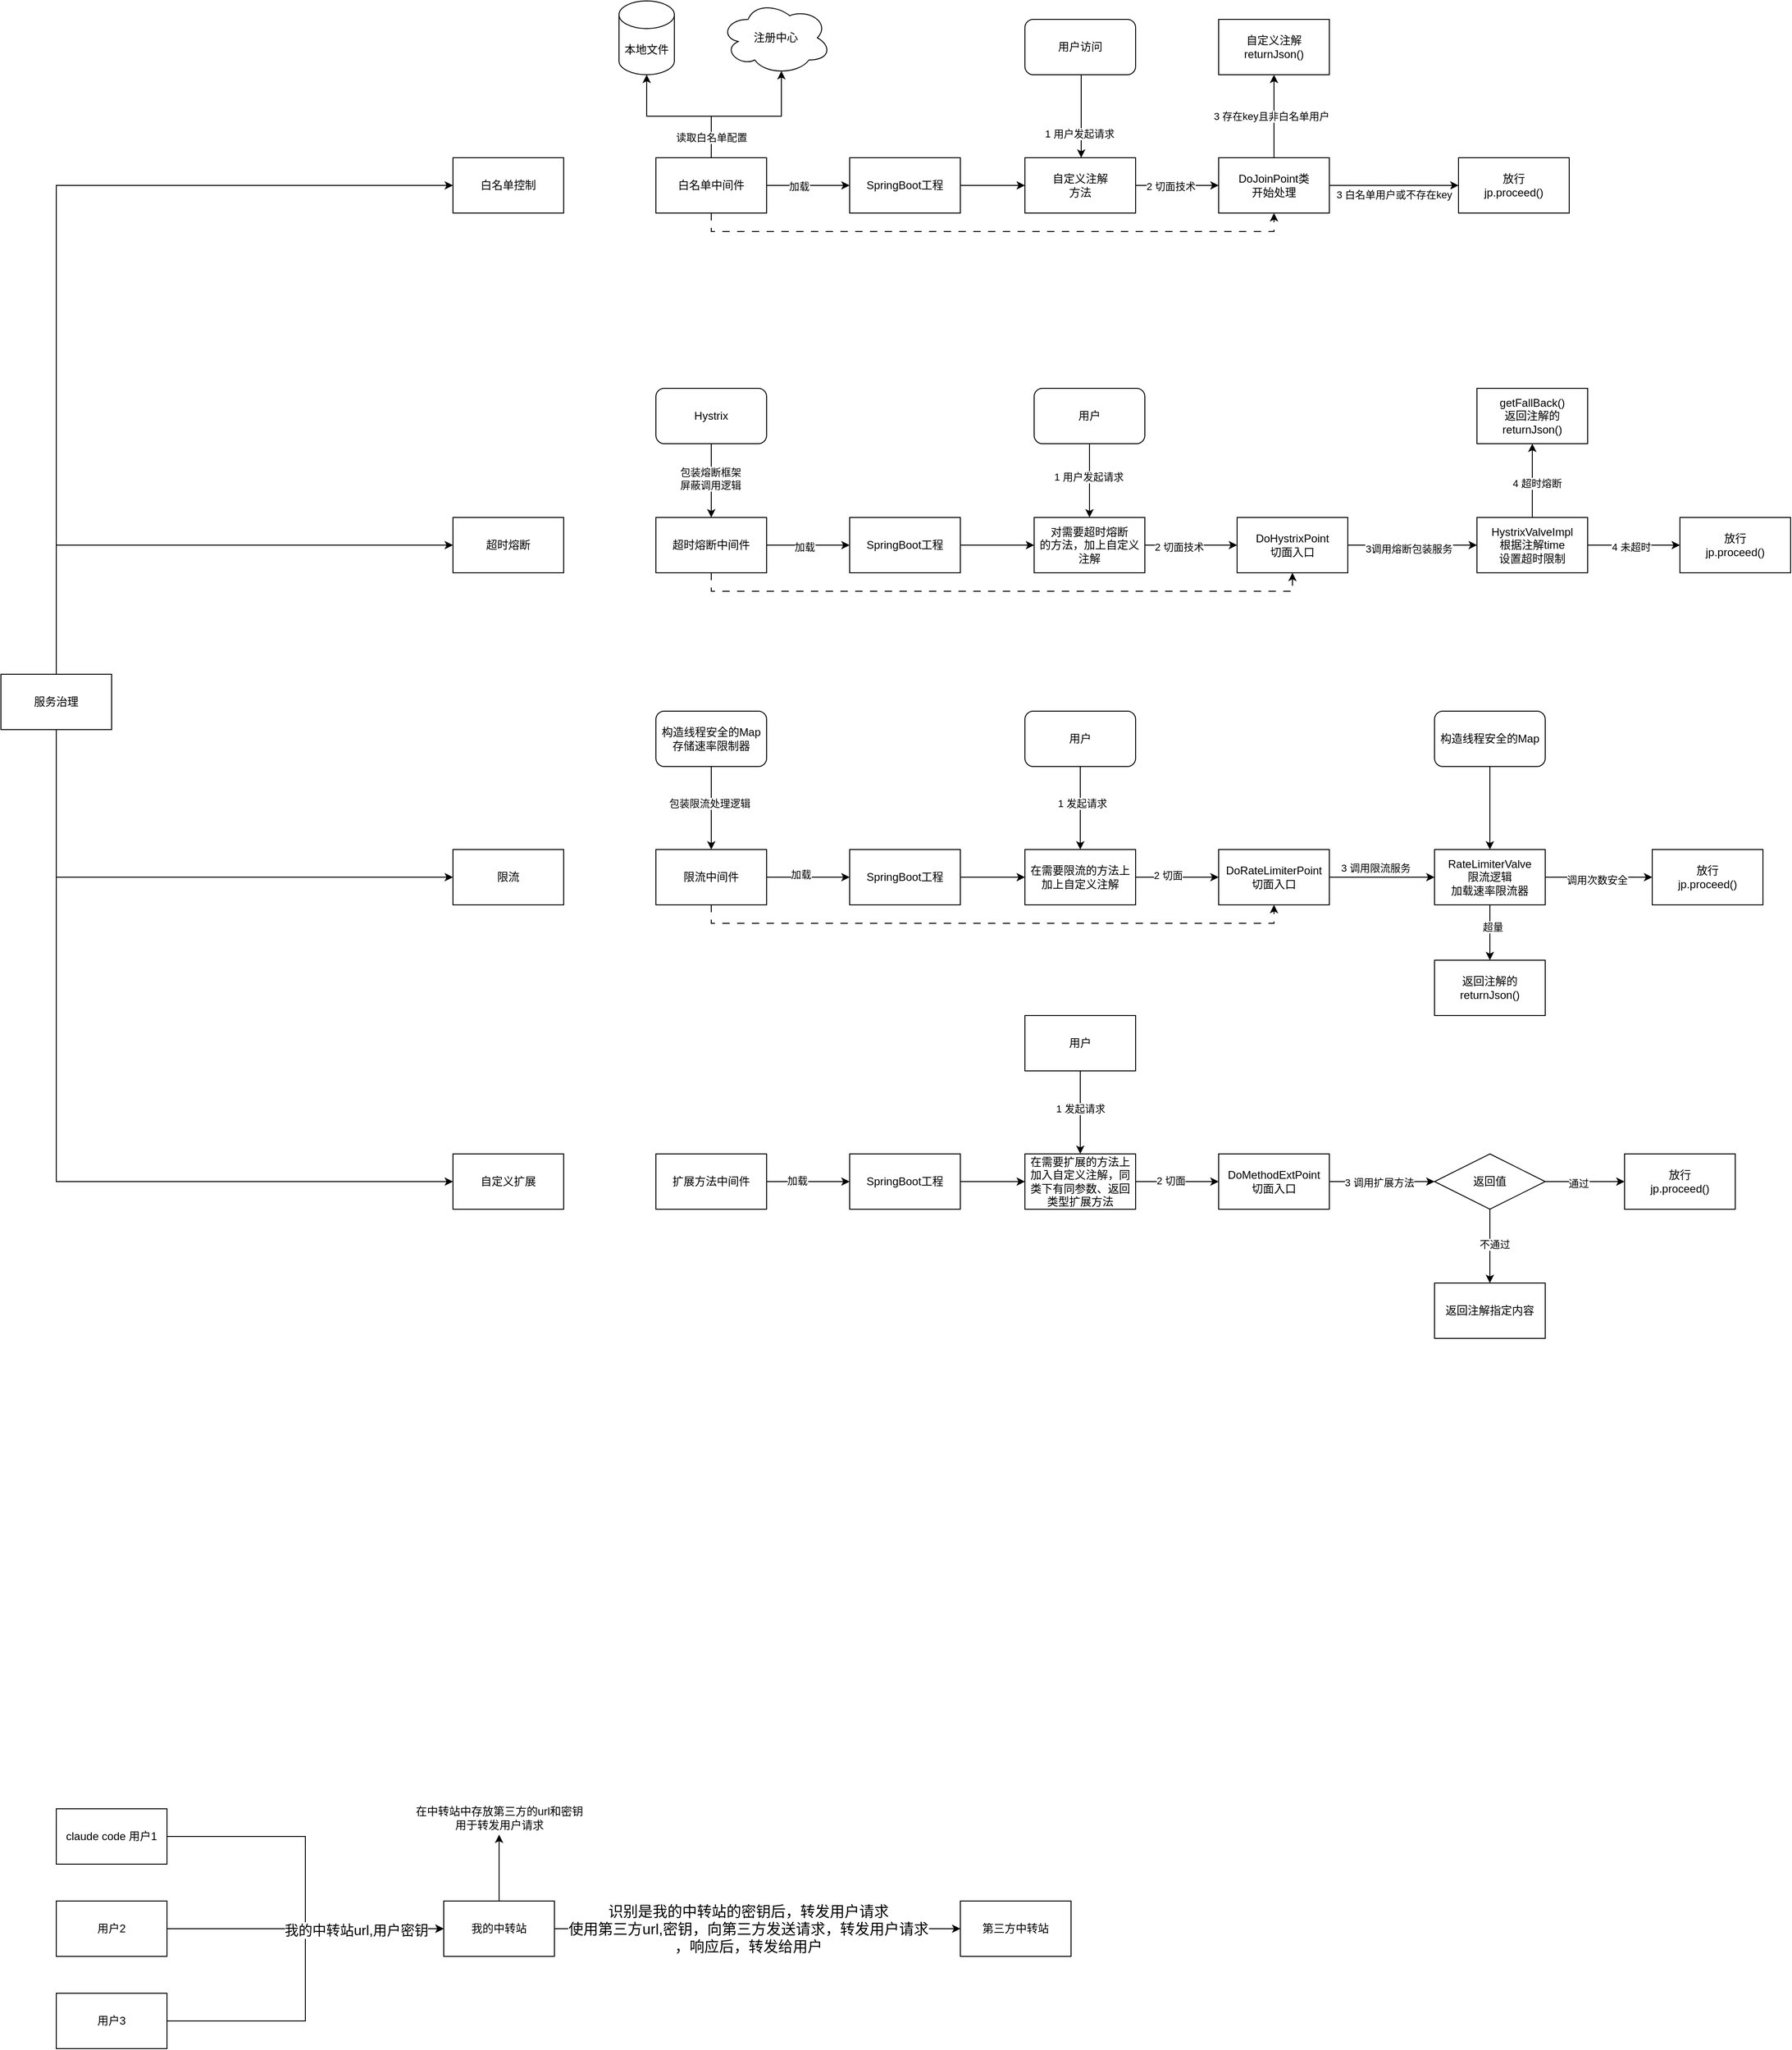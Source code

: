 <mxfile version="28.1.0">
  <diagram name="第 1 页" id="02C8yGtnjhO-gYUigmYs">
    <mxGraphModel dx="2058" dy="2281" grid="1" gridSize="10" guides="1" tooltips="1" connect="1" arrows="1" fold="1" page="1" pageScale="1" pageWidth="827" pageHeight="1169" math="0" shadow="0">
      <root>
        <mxCell id="0" />
        <mxCell id="1" parent="0" />
        <mxCell id="QpEjH5OwyhMS9RFJxDmp-2" style="edgeStyle=orthogonalEdgeStyle;rounded=0;orthogonalLoop=1;jettySize=auto;html=1;exitX=0.5;exitY=1;exitDx=0;exitDy=0;entryX=0;entryY=0.5;entryDx=0;entryDy=0;" parent="1" source="JrDR6b7AXKvNzVMpYLkq-1" target="QpEjH5OwyhMS9RFJxDmp-1" edge="1">
          <mxGeometry relative="1" as="geometry" />
        </mxCell>
        <mxCell id="l4u7dqUQHjei8MqsUrmP-2" style="edgeStyle=orthogonalEdgeStyle;rounded=0;orthogonalLoop=1;jettySize=auto;html=1;exitX=0.5;exitY=1;exitDx=0;exitDy=0;entryX=0;entryY=0.5;entryDx=0;entryDy=0;" parent="1" source="JrDR6b7AXKvNzVMpYLkq-1" target="l4u7dqUQHjei8MqsUrmP-1" edge="1">
          <mxGeometry relative="1" as="geometry" />
        </mxCell>
        <mxCell id="l4u7dqUQHjei8MqsUrmP-25" style="edgeStyle=orthogonalEdgeStyle;rounded=0;orthogonalLoop=1;jettySize=auto;html=1;exitX=0.5;exitY=0;exitDx=0;exitDy=0;entryX=0;entryY=0.5;entryDx=0;entryDy=0;" parent="1" source="JrDR6b7AXKvNzVMpYLkq-1" target="5JkC0H6b_TjoU29ZHpFD-1" edge="1">
          <mxGeometry relative="1" as="geometry" />
        </mxCell>
        <mxCell id="l4u7dqUQHjei8MqsUrmP-26" style="edgeStyle=orthogonalEdgeStyle;rounded=0;orthogonalLoop=1;jettySize=auto;html=1;exitX=0.5;exitY=0;exitDx=0;exitDy=0;entryX=0;entryY=0.5;entryDx=0;entryDy=0;" parent="1" source="JrDR6b7AXKvNzVMpYLkq-1" target="JrDR6b7AXKvNzVMpYLkq-2" edge="1">
          <mxGeometry relative="1" as="geometry" />
        </mxCell>
        <mxCell id="JrDR6b7AXKvNzVMpYLkq-1" value="服务治理" style="rounded=0;whiteSpace=wrap;html=1;" parent="1" vertex="1">
          <mxGeometry x="100" y="670" width="120" height="60" as="geometry" />
        </mxCell>
        <mxCell id="JrDR6b7AXKvNzVMpYLkq-2" value="白名单控制" style="rounded=0;whiteSpace=wrap;html=1;" parent="1" vertex="1">
          <mxGeometry x="590" y="110" width="120" height="60" as="geometry" />
        </mxCell>
        <mxCell id="JrDR6b7AXKvNzVMpYLkq-14" style="edgeStyle=orthogonalEdgeStyle;rounded=0;orthogonalLoop=1;jettySize=auto;html=1;exitX=1;exitY=0.5;exitDx=0;exitDy=0;" parent="1" source="JrDR6b7AXKvNzVMpYLkq-4" target="JrDR6b7AXKvNzVMpYLkq-13" edge="1">
          <mxGeometry relative="1" as="geometry" />
        </mxCell>
        <mxCell id="JrDR6b7AXKvNzVMpYLkq-15" value="加载" style="edgeLabel;html=1;align=center;verticalAlign=middle;resizable=0;points=[];" parent="JrDR6b7AXKvNzVMpYLkq-14" vertex="1" connectable="0">
          <mxGeometry x="-0.232" y="-1" relative="1" as="geometry">
            <mxPoint as="offset" />
          </mxGeometry>
        </mxCell>
        <mxCell id="JrDR6b7AXKvNzVMpYLkq-24" style="edgeStyle=orthogonalEdgeStyle;rounded=0;orthogonalLoop=1;jettySize=auto;html=1;exitX=0.5;exitY=1;exitDx=0;exitDy=0;entryX=0.5;entryY=1;entryDx=0;entryDy=0;dashed=1;dashPattern=8 8;" parent="1" source="JrDR6b7AXKvNzVMpYLkq-4" target="JrDR6b7AXKvNzVMpYLkq-21" edge="1">
          <mxGeometry relative="1" as="geometry" />
        </mxCell>
        <mxCell id="JrDR6b7AXKvNzVMpYLkq-4" value="白名单中间件" style="rounded=0;whiteSpace=wrap;html=1;" parent="1" vertex="1">
          <mxGeometry x="810" y="110" width="120" height="60" as="geometry" />
        </mxCell>
        <mxCell id="JrDR6b7AXKvNzVMpYLkq-7" value="本地文件" style="shape=cylinder3;whiteSpace=wrap;html=1;boundedLbl=1;backgroundOutline=1;size=15;" parent="1" vertex="1">
          <mxGeometry x="770" y="-60" width="60" height="80" as="geometry" />
        </mxCell>
        <mxCell id="JrDR6b7AXKvNzVMpYLkq-8" value="注册中心" style="ellipse;shape=cloud;whiteSpace=wrap;html=1;" parent="1" vertex="1">
          <mxGeometry x="880" y="-60" width="120" height="80" as="geometry" />
        </mxCell>
        <mxCell id="JrDR6b7AXKvNzVMpYLkq-10" style="edgeStyle=orthogonalEdgeStyle;rounded=0;orthogonalLoop=1;jettySize=auto;html=1;exitX=0.5;exitY=0;exitDx=0;exitDy=0;entryX=0.5;entryY=1;entryDx=0;entryDy=0;entryPerimeter=0;" parent="1" source="JrDR6b7AXKvNzVMpYLkq-4" target="JrDR6b7AXKvNzVMpYLkq-7" edge="1">
          <mxGeometry relative="1" as="geometry" />
        </mxCell>
        <mxCell id="JrDR6b7AXKvNzVMpYLkq-11" style="edgeStyle=orthogonalEdgeStyle;rounded=0;orthogonalLoop=1;jettySize=auto;html=1;exitX=0.5;exitY=0;exitDx=0;exitDy=0;entryX=0.55;entryY=0.95;entryDx=0;entryDy=0;entryPerimeter=0;" parent="1" source="JrDR6b7AXKvNzVMpYLkq-4" target="JrDR6b7AXKvNzVMpYLkq-8" edge="1">
          <mxGeometry relative="1" as="geometry" />
        </mxCell>
        <mxCell id="JrDR6b7AXKvNzVMpYLkq-12" value="读取白名单配置" style="edgeLabel;html=1;align=center;verticalAlign=middle;resizable=0;points=[];" parent="JrDR6b7AXKvNzVMpYLkq-11" vertex="1" connectable="0">
          <mxGeometry x="-0.735" relative="1" as="geometry">
            <mxPoint as="offset" />
          </mxGeometry>
        </mxCell>
        <mxCell id="JrDR6b7AXKvNzVMpYLkq-17" style="edgeStyle=orthogonalEdgeStyle;rounded=0;orthogonalLoop=1;jettySize=auto;html=1;exitX=1;exitY=0.5;exitDx=0;exitDy=0;entryX=0;entryY=0.5;entryDx=0;entryDy=0;" parent="1" source="JrDR6b7AXKvNzVMpYLkq-13" target="JrDR6b7AXKvNzVMpYLkq-16" edge="1">
          <mxGeometry relative="1" as="geometry" />
        </mxCell>
        <mxCell id="JrDR6b7AXKvNzVMpYLkq-13" value="SpringBoot工程" style="rounded=0;whiteSpace=wrap;html=1;" parent="1" vertex="1">
          <mxGeometry x="1020" y="110" width="120" height="60" as="geometry" />
        </mxCell>
        <mxCell id="JrDR6b7AXKvNzVMpYLkq-22" style="edgeStyle=orthogonalEdgeStyle;rounded=0;orthogonalLoop=1;jettySize=auto;html=1;exitX=1;exitY=0.5;exitDx=0;exitDy=0;" parent="1" source="JrDR6b7AXKvNzVMpYLkq-16" target="JrDR6b7AXKvNzVMpYLkq-21" edge="1">
          <mxGeometry relative="1" as="geometry" />
        </mxCell>
        <mxCell id="JrDR6b7AXKvNzVMpYLkq-23" value="2 切面技术" style="edgeLabel;html=1;align=center;verticalAlign=middle;resizable=0;points=[];" parent="JrDR6b7AXKvNzVMpYLkq-22" vertex="1" connectable="0">
          <mxGeometry x="-0.168" y="-1" relative="1" as="geometry">
            <mxPoint as="offset" />
          </mxGeometry>
        </mxCell>
        <mxCell id="JrDR6b7AXKvNzVMpYLkq-16" value="自定义注解&lt;div&gt;方法&lt;/div&gt;" style="rounded=0;whiteSpace=wrap;html=1;" parent="1" vertex="1">
          <mxGeometry x="1210" y="110" width="120" height="60" as="geometry" />
        </mxCell>
        <mxCell id="JrDR6b7AXKvNzVMpYLkq-19" style="edgeStyle=orthogonalEdgeStyle;rounded=0;orthogonalLoop=1;jettySize=auto;html=1;exitX=0.5;exitY=1;exitDx=0;exitDy=0;entryX=0.5;entryY=0;entryDx=0;entryDy=0;" parent="1" edge="1">
          <mxGeometry relative="1" as="geometry">
            <mxPoint x="1271" y="20" as="sourcePoint" />
            <mxPoint x="1271" y="110" as="targetPoint" />
          </mxGeometry>
        </mxCell>
        <mxCell id="JrDR6b7AXKvNzVMpYLkq-20" value="1 用户发起请求" style="edgeLabel;html=1;align=center;verticalAlign=middle;resizable=0;points=[];" parent="JrDR6b7AXKvNzVMpYLkq-19" vertex="1" connectable="0">
          <mxGeometry x="0.422" y="-2" relative="1" as="geometry">
            <mxPoint as="offset" />
          </mxGeometry>
        </mxCell>
        <mxCell id="JrDR6b7AXKvNzVMpYLkq-18" value="用户访问" style="rounded=1;whiteSpace=wrap;html=1;" parent="1" vertex="1">
          <mxGeometry x="1210" y="-40" width="120" height="60" as="geometry" />
        </mxCell>
        <mxCell id="JrDR6b7AXKvNzVMpYLkq-26" style="edgeStyle=orthogonalEdgeStyle;rounded=0;orthogonalLoop=1;jettySize=auto;html=1;exitX=0.5;exitY=0;exitDx=0;exitDy=0;entryX=0.5;entryY=1;entryDx=0;entryDy=0;" parent="1" source="JrDR6b7AXKvNzVMpYLkq-21" target="JrDR6b7AXKvNzVMpYLkq-25" edge="1">
          <mxGeometry relative="1" as="geometry" />
        </mxCell>
        <mxCell id="JrDR6b7AXKvNzVMpYLkq-27" value="3 存在key且非白名单用户" style="edgeLabel;html=1;align=center;verticalAlign=middle;resizable=0;points=[];" parent="JrDR6b7AXKvNzVMpYLkq-26" vertex="1" connectable="0">
          <mxGeometry x="0.009" y="3" relative="1" as="geometry">
            <mxPoint as="offset" />
          </mxGeometry>
        </mxCell>
        <mxCell id="JrDR6b7AXKvNzVMpYLkq-29" style="edgeStyle=orthogonalEdgeStyle;rounded=0;orthogonalLoop=1;jettySize=auto;html=1;exitX=1;exitY=0.5;exitDx=0;exitDy=0;entryX=0;entryY=0.5;entryDx=0;entryDy=0;" parent="1" source="JrDR6b7AXKvNzVMpYLkq-21" target="JrDR6b7AXKvNzVMpYLkq-28" edge="1">
          <mxGeometry relative="1" as="geometry" />
        </mxCell>
        <mxCell id="JrDR6b7AXKvNzVMpYLkq-30" value="3 白名单用户或不存在key" style="edgeLabel;html=1;align=center;verticalAlign=middle;resizable=0;points=[];" parent="JrDR6b7AXKvNzVMpYLkq-29" vertex="1" connectable="0">
          <mxGeometry x="-0.371" y="-2" relative="1" as="geometry">
            <mxPoint x="26" y="8" as="offset" />
          </mxGeometry>
        </mxCell>
        <mxCell id="JrDR6b7AXKvNzVMpYLkq-21" value="DoJoinPoint类&lt;div&gt;开始处理&lt;/div&gt;" style="rounded=0;whiteSpace=wrap;html=1;" parent="1" vertex="1">
          <mxGeometry x="1420" y="110" width="120" height="60" as="geometry" />
        </mxCell>
        <mxCell id="JrDR6b7AXKvNzVMpYLkq-25" value="自定义注解&lt;div&gt;returnJson()&lt;/div&gt;" style="rounded=0;whiteSpace=wrap;html=1;" parent="1" vertex="1">
          <mxGeometry x="1420" y="-40" width="120" height="60" as="geometry" />
        </mxCell>
        <mxCell id="JrDR6b7AXKvNzVMpYLkq-28" value="放行&lt;div&gt;jp.proceed()&lt;/div&gt;" style="rounded=0;whiteSpace=wrap;html=1;" parent="1" vertex="1">
          <mxGeometry x="1680" y="110" width="120" height="60" as="geometry" />
        </mxCell>
        <mxCell id="5JkC0H6b_TjoU29ZHpFD-1" value="超时熔断" style="rounded=0;whiteSpace=wrap;html=1;" parent="1" vertex="1">
          <mxGeometry x="590" y="500" width="120" height="60" as="geometry" />
        </mxCell>
        <mxCell id="5JkC0H6b_TjoU29ZHpFD-5" style="edgeStyle=orthogonalEdgeStyle;rounded=0;orthogonalLoop=1;jettySize=auto;html=1;exitX=1;exitY=0.5;exitDx=0;exitDy=0;entryX=0;entryY=0.5;entryDx=0;entryDy=0;" parent="1" source="5JkC0H6b_TjoU29ZHpFD-3" target="5JkC0H6b_TjoU29ZHpFD-4" edge="1">
          <mxGeometry relative="1" as="geometry" />
        </mxCell>
        <mxCell id="5JkC0H6b_TjoU29ZHpFD-6" value="加载" style="edgeLabel;html=1;align=center;verticalAlign=middle;resizable=0;points=[];" parent="5JkC0H6b_TjoU29ZHpFD-5" vertex="1" connectable="0">
          <mxGeometry x="-0.089" y="-2" relative="1" as="geometry">
            <mxPoint as="offset" />
          </mxGeometry>
        </mxCell>
        <mxCell id="5JkC0H6b_TjoU29ZHpFD-19" style="edgeStyle=orthogonalEdgeStyle;rounded=0;orthogonalLoop=1;jettySize=auto;html=1;exitX=0.5;exitY=1;exitDx=0;exitDy=0;entryX=0.5;entryY=1;entryDx=0;entryDy=0;dashed=1;dashPattern=8 8;" parent="1" source="5JkC0H6b_TjoU29ZHpFD-3" target="5JkC0H6b_TjoU29ZHpFD-15" edge="1">
          <mxGeometry relative="1" as="geometry" />
        </mxCell>
        <mxCell id="5JkC0H6b_TjoU29ZHpFD-3" value="超时熔断中间件" style="rounded=0;whiteSpace=wrap;html=1;" parent="1" vertex="1">
          <mxGeometry x="810" y="500" width="120" height="60" as="geometry" />
        </mxCell>
        <mxCell id="5JkC0H6b_TjoU29ZHpFD-11" style="edgeStyle=orthogonalEdgeStyle;rounded=0;orthogonalLoop=1;jettySize=auto;html=1;exitX=1;exitY=0.5;exitDx=0;exitDy=0;entryX=0;entryY=0.5;entryDx=0;entryDy=0;" parent="1" source="5JkC0H6b_TjoU29ZHpFD-4" target="5JkC0H6b_TjoU29ZHpFD-10" edge="1">
          <mxGeometry relative="1" as="geometry" />
        </mxCell>
        <mxCell id="5JkC0H6b_TjoU29ZHpFD-4" value="SpringBoot工程" style="rounded=0;whiteSpace=wrap;html=1;" parent="1" vertex="1">
          <mxGeometry x="1020" y="500" width="120" height="60" as="geometry" />
        </mxCell>
        <mxCell id="5JkC0H6b_TjoU29ZHpFD-8" style="edgeStyle=orthogonalEdgeStyle;rounded=0;orthogonalLoop=1;jettySize=auto;html=1;exitX=0.5;exitY=1;exitDx=0;exitDy=0;" parent="1" source="5JkC0H6b_TjoU29ZHpFD-7" target="5JkC0H6b_TjoU29ZHpFD-3" edge="1">
          <mxGeometry relative="1" as="geometry" />
        </mxCell>
        <mxCell id="5JkC0H6b_TjoU29ZHpFD-9" value="包装熔断框架&lt;div&gt;屏蔽调用逻辑&lt;/div&gt;" style="edgeLabel;html=1;align=center;verticalAlign=middle;resizable=0;points=[];" parent="5JkC0H6b_TjoU29ZHpFD-8" vertex="1" connectable="0">
          <mxGeometry x="-0.05" y="-1" relative="1" as="geometry">
            <mxPoint as="offset" />
          </mxGeometry>
        </mxCell>
        <mxCell id="5JkC0H6b_TjoU29ZHpFD-7" value="Hystrix" style="rounded=1;whiteSpace=wrap;html=1;" parent="1" vertex="1">
          <mxGeometry x="810" y="360" width="120" height="60" as="geometry" />
        </mxCell>
        <mxCell id="5JkC0H6b_TjoU29ZHpFD-17" style="edgeStyle=orthogonalEdgeStyle;rounded=0;orthogonalLoop=1;jettySize=auto;html=1;exitX=1;exitY=0.5;exitDx=0;exitDy=0;entryX=0;entryY=0.5;entryDx=0;entryDy=0;" parent="1" source="5JkC0H6b_TjoU29ZHpFD-10" target="5JkC0H6b_TjoU29ZHpFD-15" edge="1">
          <mxGeometry relative="1" as="geometry" />
        </mxCell>
        <mxCell id="5JkC0H6b_TjoU29ZHpFD-18" value="2 切面技术" style="edgeLabel;html=1;align=center;verticalAlign=middle;resizable=0;points=[];" parent="5JkC0H6b_TjoU29ZHpFD-17" vertex="1" connectable="0">
          <mxGeometry x="-0.257" y="-2" relative="1" as="geometry">
            <mxPoint as="offset" />
          </mxGeometry>
        </mxCell>
        <mxCell id="5JkC0H6b_TjoU29ZHpFD-10" value="对需要超时熔断&lt;div&gt;的方法，加上自定义注解&lt;/div&gt;" style="rounded=0;whiteSpace=wrap;html=1;" parent="1" vertex="1">
          <mxGeometry x="1220" y="500" width="120" height="60" as="geometry" />
        </mxCell>
        <mxCell id="5JkC0H6b_TjoU29ZHpFD-13" style="edgeStyle=orthogonalEdgeStyle;rounded=0;orthogonalLoop=1;jettySize=auto;html=1;exitX=0.5;exitY=1;exitDx=0;exitDy=0;" parent="1" source="5JkC0H6b_TjoU29ZHpFD-12" target="5JkC0H6b_TjoU29ZHpFD-10" edge="1">
          <mxGeometry relative="1" as="geometry" />
        </mxCell>
        <mxCell id="5JkC0H6b_TjoU29ZHpFD-14" value="1 用户发起请求" style="edgeLabel;html=1;align=center;verticalAlign=middle;resizable=0;points=[];" parent="5JkC0H6b_TjoU29ZHpFD-13" vertex="1" connectable="0">
          <mxGeometry x="-0.1" y="-1" relative="1" as="geometry">
            <mxPoint as="offset" />
          </mxGeometry>
        </mxCell>
        <mxCell id="5JkC0H6b_TjoU29ZHpFD-12" value="用户" style="rounded=1;whiteSpace=wrap;html=1;" parent="1" vertex="1">
          <mxGeometry x="1220" y="360" width="120" height="60" as="geometry" />
        </mxCell>
        <mxCell id="5JkC0H6b_TjoU29ZHpFD-21" style="edgeStyle=orthogonalEdgeStyle;rounded=0;orthogonalLoop=1;jettySize=auto;html=1;exitX=1;exitY=0.5;exitDx=0;exitDy=0;entryX=0;entryY=0.5;entryDx=0;entryDy=0;" parent="1" source="5JkC0H6b_TjoU29ZHpFD-15" target="5JkC0H6b_TjoU29ZHpFD-20" edge="1">
          <mxGeometry relative="1" as="geometry" />
        </mxCell>
        <mxCell id="5JkC0H6b_TjoU29ZHpFD-22" value="3调用熔断包装服务" style="edgeLabel;html=1;align=center;verticalAlign=middle;resizable=0;points=[];" parent="5JkC0H6b_TjoU29ZHpFD-21" vertex="1" connectable="0">
          <mxGeometry x="-0.064" y="-4" relative="1" as="geometry">
            <mxPoint as="offset" />
          </mxGeometry>
        </mxCell>
        <mxCell id="5JkC0H6b_TjoU29ZHpFD-15" value="DoHystrixPoint&lt;div&gt;切面入口&lt;/div&gt;" style="rounded=0;whiteSpace=wrap;html=1;" parent="1" vertex="1">
          <mxGeometry x="1440" y="500" width="120" height="60" as="geometry" />
        </mxCell>
        <mxCell id="5JkC0H6b_TjoU29ZHpFD-24" style="edgeStyle=orthogonalEdgeStyle;rounded=0;orthogonalLoop=1;jettySize=auto;html=1;exitX=0.5;exitY=0;exitDx=0;exitDy=0;entryX=0.5;entryY=1;entryDx=0;entryDy=0;" parent="1" source="5JkC0H6b_TjoU29ZHpFD-20" target="5JkC0H6b_TjoU29ZHpFD-23" edge="1">
          <mxGeometry relative="1" as="geometry" />
        </mxCell>
        <mxCell id="5JkC0H6b_TjoU29ZHpFD-25" value="4 超时熔断" style="edgeLabel;html=1;align=center;verticalAlign=middle;resizable=0;points=[];" parent="5JkC0H6b_TjoU29ZHpFD-24" vertex="1" connectable="0">
          <mxGeometry x="-0.058" y="-5" relative="1" as="geometry">
            <mxPoint as="offset" />
          </mxGeometry>
        </mxCell>
        <mxCell id="5JkC0H6b_TjoU29ZHpFD-27" style="edgeStyle=orthogonalEdgeStyle;rounded=0;orthogonalLoop=1;jettySize=auto;html=1;exitX=1;exitY=0.5;exitDx=0;exitDy=0;entryX=0;entryY=0.5;entryDx=0;entryDy=0;" parent="1" source="5JkC0H6b_TjoU29ZHpFD-20" target="5JkC0H6b_TjoU29ZHpFD-26" edge="1">
          <mxGeometry relative="1" as="geometry" />
        </mxCell>
        <mxCell id="5JkC0H6b_TjoU29ZHpFD-28" value="4 未超时" style="edgeLabel;html=1;align=center;verticalAlign=middle;resizable=0;points=[];" parent="5JkC0H6b_TjoU29ZHpFD-27" vertex="1" connectable="0">
          <mxGeometry x="-0.057" y="-2" relative="1" as="geometry">
            <mxPoint as="offset" />
          </mxGeometry>
        </mxCell>
        <mxCell id="5JkC0H6b_TjoU29ZHpFD-20" value="HystrixValveImpl&lt;div&gt;根据注解time&lt;/div&gt;&lt;div&gt;设置超时限制&lt;/div&gt;" style="rounded=0;whiteSpace=wrap;html=1;" parent="1" vertex="1">
          <mxGeometry x="1700" y="500" width="120" height="60" as="geometry" />
        </mxCell>
        <mxCell id="5JkC0H6b_TjoU29ZHpFD-23" value="getFallBack()&lt;div&gt;返回注解的returnJson()&lt;/div&gt;" style="rounded=0;whiteSpace=wrap;html=1;" parent="1" vertex="1">
          <mxGeometry x="1700" y="360" width="120" height="60" as="geometry" />
        </mxCell>
        <mxCell id="5JkC0H6b_TjoU29ZHpFD-26" value="放行&lt;div&gt;jp.proceed()&lt;/div&gt;" style="rounded=0;whiteSpace=wrap;html=1;" parent="1" vertex="1">
          <mxGeometry x="1920" y="500" width="120" height="60" as="geometry" />
        </mxCell>
        <mxCell id="QpEjH5OwyhMS9RFJxDmp-1" value="限流" style="rounded=0;whiteSpace=wrap;html=1;" parent="1" vertex="1">
          <mxGeometry x="590" y="860" width="120" height="60" as="geometry" />
        </mxCell>
        <mxCell id="QpEjH5OwyhMS9RFJxDmp-8" style="edgeStyle=orthogonalEdgeStyle;rounded=0;orthogonalLoop=1;jettySize=auto;html=1;exitX=1;exitY=0.5;exitDx=0;exitDy=0;entryX=0;entryY=0.5;entryDx=0;entryDy=0;" parent="1" source="QpEjH5OwyhMS9RFJxDmp-3" target="QpEjH5OwyhMS9RFJxDmp-7" edge="1">
          <mxGeometry relative="1" as="geometry" />
        </mxCell>
        <mxCell id="QpEjH5OwyhMS9RFJxDmp-9" value="加载" style="edgeLabel;html=1;align=center;verticalAlign=middle;resizable=0;points=[];" parent="QpEjH5OwyhMS9RFJxDmp-8" vertex="1" connectable="0">
          <mxGeometry x="-0.193" y="3" relative="1" as="geometry">
            <mxPoint as="offset" />
          </mxGeometry>
        </mxCell>
        <mxCell id="QpEjH5OwyhMS9RFJxDmp-18" style="edgeStyle=orthogonalEdgeStyle;rounded=0;orthogonalLoop=1;jettySize=auto;html=1;exitX=0.5;exitY=1;exitDx=0;exitDy=0;entryX=0.5;entryY=1;entryDx=0;entryDy=0;dashed=1;dashPattern=8 8;" parent="1" source="QpEjH5OwyhMS9RFJxDmp-3" target="QpEjH5OwyhMS9RFJxDmp-15" edge="1">
          <mxGeometry relative="1" as="geometry" />
        </mxCell>
        <mxCell id="QpEjH5OwyhMS9RFJxDmp-3" value="限流中间件" style="rounded=0;whiteSpace=wrap;html=1;" parent="1" vertex="1">
          <mxGeometry x="810" y="860" width="120" height="60" as="geometry" />
        </mxCell>
        <mxCell id="QpEjH5OwyhMS9RFJxDmp-5" style="edgeStyle=orthogonalEdgeStyle;rounded=0;orthogonalLoop=1;jettySize=auto;html=1;exitX=0.5;exitY=1;exitDx=0;exitDy=0;entryX=0.5;entryY=0;entryDx=0;entryDy=0;" parent="1" source="QpEjH5OwyhMS9RFJxDmp-4" target="QpEjH5OwyhMS9RFJxDmp-3" edge="1">
          <mxGeometry relative="1" as="geometry" />
        </mxCell>
        <mxCell id="QpEjH5OwyhMS9RFJxDmp-6" value="包装限流处理逻辑" style="edgeLabel;html=1;align=center;verticalAlign=middle;resizable=0;points=[];" parent="QpEjH5OwyhMS9RFJxDmp-5" vertex="1" connectable="0">
          <mxGeometry x="-0.115" y="-2" relative="1" as="geometry">
            <mxPoint as="offset" />
          </mxGeometry>
        </mxCell>
        <mxCell id="QpEjH5OwyhMS9RFJxDmp-4" value="构造线程安全的Map&lt;div&gt;存储速率限制器&lt;/div&gt;" style="rounded=1;whiteSpace=wrap;html=1;" parent="1" vertex="1">
          <mxGeometry x="810" y="710" width="120" height="60" as="geometry" />
        </mxCell>
        <mxCell id="QpEjH5OwyhMS9RFJxDmp-14" style="edgeStyle=orthogonalEdgeStyle;rounded=0;orthogonalLoop=1;jettySize=auto;html=1;exitX=1;exitY=0.5;exitDx=0;exitDy=0;entryX=0;entryY=0.5;entryDx=0;entryDy=0;" parent="1" source="QpEjH5OwyhMS9RFJxDmp-7" target="QpEjH5OwyhMS9RFJxDmp-10" edge="1">
          <mxGeometry relative="1" as="geometry" />
        </mxCell>
        <mxCell id="QpEjH5OwyhMS9RFJxDmp-7" value="SpringBoot工程" style="rounded=0;whiteSpace=wrap;html=1;" parent="1" vertex="1">
          <mxGeometry x="1020" y="860" width="120" height="60" as="geometry" />
        </mxCell>
        <mxCell id="QpEjH5OwyhMS9RFJxDmp-16" style="edgeStyle=orthogonalEdgeStyle;rounded=0;orthogonalLoop=1;jettySize=auto;html=1;exitX=1;exitY=0.5;exitDx=0;exitDy=0;" parent="1" source="QpEjH5OwyhMS9RFJxDmp-10" target="QpEjH5OwyhMS9RFJxDmp-15" edge="1">
          <mxGeometry relative="1" as="geometry" />
        </mxCell>
        <mxCell id="QpEjH5OwyhMS9RFJxDmp-17" value="2 切面" style="edgeLabel;html=1;align=center;verticalAlign=middle;resizable=0;points=[];" parent="QpEjH5OwyhMS9RFJxDmp-16" vertex="1" connectable="0">
          <mxGeometry x="-0.222" y="2" relative="1" as="geometry">
            <mxPoint as="offset" />
          </mxGeometry>
        </mxCell>
        <mxCell id="QpEjH5OwyhMS9RFJxDmp-10" value="在需要限流的方法上加上自定义注解" style="rounded=0;whiteSpace=wrap;html=1;" parent="1" vertex="1">
          <mxGeometry x="1210" y="860" width="120" height="60" as="geometry" />
        </mxCell>
        <mxCell id="QpEjH5OwyhMS9RFJxDmp-12" style="edgeStyle=orthogonalEdgeStyle;rounded=0;orthogonalLoop=1;jettySize=auto;html=1;exitX=0.5;exitY=1;exitDx=0;exitDy=0;" parent="1" source="QpEjH5OwyhMS9RFJxDmp-11" target="QpEjH5OwyhMS9RFJxDmp-10" edge="1">
          <mxGeometry relative="1" as="geometry" />
        </mxCell>
        <mxCell id="QpEjH5OwyhMS9RFJxDmp-13" value="1 发起请求" style="edgeLabel;html=1;align=center;verticalAlign=middle;resizable=0;points=[];" parent="QpEjH5OwyhMS9RFJxDmp-12" vertex="1" connectable="0">
          <mxGeometry x="-0.115" y="2" relative="1" as="geometry">
            <mxPoint as="offset" />
          </mxGeometry>
        </mxCell>
        <mxCell id="QpEjH5OwyhMS9RFJxDmp-11" value="用户" style="rounded=1;whiteSpace=wrap;html=1;" parent="1" vertex="1">
          <mxGeometry x="1210" y="710" width="120" height="60" as="geometry" />
        </mxCell>
        <mxCell id="QpEjH5OwyhMS9RFJxDmp-20" style="edgeStyle=orthogonalEdgeStyle;rounded=0;orthogonalLoop=1;jettySize=auto;html=1;exitX=1;exitY=0.5;exitDx=0;exitDy=0;entryX=0;entryY=0.5;entryDx=0;entryDy=0;" parent="1" source="QpEjH5OwyhMS9RFJxDmp-15" target="QpEjH5OwyhMS9RFJxDmp-19" edge="1">
          <mxGeometry relative="1" as="geometry" />
        </mxCell>
        <mxCell id="QpEjH5OwyhMS9RFJxDmp-21" value="3 调用限流服务" style="edgeLabel;html=1;align=center;verticalAlign=middle;resizable=0;points=[];" parent="QpEjH5OwyhMS9RFJxDmp-20" vertex="1" connectable="0">
          <mxGeometry x="-0.298" y="-5" relative="1" as="geometry">
            <mxPoint x="10" y="-15" as="offset" />
          </mxGeometry>
        </mxCell>
        <mxCell id="QpEjH5OwyhMS9RFJxDmp-15" value="DoRateLimiterPoint&lt;div&gt;切面入口&lt;/div&gt;" style="rounded=0;whiteSpace=wrap;html=1;" parent="1" vertex="1">
          <mxGeometry x="1420" y="860" width="120" height="60" as="geometry" />
        </mxCell>
        <mxCell id="QpEjH5OwyhMS9RFJxDmp-27" style="edgeStyle=orthogonalEdgeStyle;rounded=0;orthogonalLoop=1;jettySize=auto;html=1;exitX=1;exitY=0.5;exitDx=0;exitDy=0;entryX=0;entryY=0.5;entryDx=0;entryDy=0;" parent="1" source="QpEjH5OwyhMS9RFJxDmp-19" target="QpEjH5OwyhMS9RFJxDmp-26" edge="1">
          <mxGeometry relative="1" as="geometry" />
        </mxCell>
        <mxCell id="QpEjH5OwyhMS9RFJxDmp-28" value="调用次数安全" style="edgeLabel;html=1;align=center;verticalAlign=middle;resizable=0;points=[];" parent="QpEjH5OwyhMS9RFJxDmp-27" vertex="1" connectable="0">
          <mxGeometry x="-0.035" y="-3" relative="1" as="geometry">
            <mxPoint as="offset" />
          </mxGeometry>
        </mxCell>
        <mxCell id="QpEjH5OwyhMS9RFJxDmp-30" style="edgeStyle=orthogonalEdgeStyle;rounded=0;orthogonalLoop=1;jettySize=auto;html=1;exitX=0.5;exitY=1;exitDx=0;exitDy=0;entryX=0.5;entryY=0;entryDx=0;entryDy=0;" parent="1" source="QpEjH5OwyhMS9RFJxDmp-19" target="QpEjH5OwyhMS9RFJxDmp-29" edge="1">
          <mxGeometry relative="1" as="geometry" />
        </mxCell>
        <mxCell id="QpEjH5OwyhMS9RFJxDmp-31" value="超量" style="edgeLabel;html=1;align=center;verticalAlign=middle;resizable=0;points=[];" parent="QpEjH5OwyhMS9RFJxDmp-30" vertex="1" connectable="0">
          <mxGeometry x="-0.2" y="3" relative="1" as="geometry">
            <mxPoint as="offset" />
          </mxGeometry>
        </mxCell>
        <mxCell id="QpEjH5OwyhMS9RFJxDmp-19" value="RateLimiterValve&lt;div&gt;限流逻辑&lt;/div&gt;&lt;div&gt;加载速率限流器&lt;/div&gt;" style="rounded=0;whiteSpace=wrap;html=1;" parent="1" vertex="1">
          <mxGeometry x="1654" y="860" width="120" height="60" as="geometry" />
        </mxCell>
        <mxCell id="QpEjH5OwyhMS9RFJxDmp-24" style="edgeStyle=orthogonalEdgeStyle;rounded=0;orthogonalLoop=1;jettySize=auto;html=1;exitX=0.5;exitY=1;exitDx=0;exitDy=0;" parent="1" source="QpEjH5OwyhMS9RFJxDmp-23" target="QpEjH5OwyhMS9RFJxDmp-19" edge="1">
          <mxGeometry relative="1" as="geometry" />
        </mxCell>
        <mxCell id="QpEjH5OwyhMS9RFJxDmp-23" value="构造线程安全的Map" style="rounded=1;whiteSpace=wrap;html=1;" parent="1" vertex="1">
          <mxGeometry x="1654" y="710" width="120" height="60" as="geometry" />
        </mxCell>
        <mxCell id="QpEjH5OwyhMS9RFJxDmp-26" value="放行&lt;div&gt;jp.proceed()&lt;/div&gt;" style="rounded=0;whiteSpace=wrap;html=1;" parent="1" vertex="1">
          <mxGeometry x="1890" y="860" width="120" height="60" as="geometry" />
        </mxCell>
        <mxCell id="QpEjH5OwyhMS9RFJxDmp-29" value="返回注解的&lt;div&gt;returnJson()&lt;/div&gt;" style="rounded=0;whiteSpace=wrap;html=1;" parent="1" vertex="1">
          <mxGeometry x="1654" y="980" width="120" height="60" as="geometry" />
        </mxCell>
        <mxCell id="l4u7dqUQHjei8MqsUrmP-1" value="自定义扩展" style="rounded=0;whiteSpace=wrap;html=1;" parent="1" vertex="1">
          <mxGeometry x="590" y="1190" width="120" height="60" as="geometry" />
        </mxCell>
        <mxCell id="l4u7dqUQHjei8MqsUrmP-5" style="edgeStyle=orthogonalEdgeStyle;rounded=0;orthogonalLoop=1;jettySize=auto;html=1;exitX=1;exitY=0.5;exitDx=0;exitDy=0;entryX=0;entryY=0.5;entryDx=0;entryDy=0;" parent="1" source="l4u7dqUQHjei8MqsUrmP-3" target="l4u7dqUQHjei8MqsUrmP-4" edge="1">
          <mxGeometry relative="1" as="geometry" />
        </mxCell>
        <mxCell id="l4u7dqUQHjei8MqsUrmP-6" value="加载" style="edgeLabel;html=1;align=center;verticalAlign=middle;resizable=0;points=[];" parent="l4u7dqUQHjei8MqsUrmP-5" vertex="1" connectable="0">
          <mxGeometry x="-0.271" y="1" relative="1" as="geometry">
            <mxPoint as="offset" />
          </mxGeometry>
        </mxCell>
        <mxCell id="l4u7dqUQHjei8MqsUrmP-3" value="扩展方法中间件" style="rounded=0;whiteSpace=wrap;html=1;" parent="1" vertex="1">
          <mxGeometry x="810" y="1190" width="120" height="60" as="geometry" />
        </mxCell>
        <mxCell id="l4u7dqUQHjei8MqsUrmP-8" style="edgeStyle=orthogonalEdgeStyle;rounded=0;orthogonalLoop=1;jettySize=auto;html=1;exitX=1;exitY=0.5;exitDx=0;exitDy=0;entryX=0;entryY=0.5;entryDx=0;entryDy=0;" parent="1" source="l4u7dqUQHjei8MqsUrmP-4" target="l4u7dqUQHjei8MqsUrmP-7" edge="1">
          <mxGeometry relative="1" as="geometry" />
        </mxCell>
        <mxCell id="l4u7dqUQHjei8MqsUrmP-4" value="SpringBoot工程" style="rounded=0;whiteSpace=wrap;html=1;" parent="1" vertex="1">
          <mxGeometry x="1020" y="1190" width="120" height="60" as="geometry" />
        </mxCell>
        <mxCell id="l4u7dqUQHjei8MqsUrmP-13" style="edgeStyle=orthogonalEdgeStyle;rounded=0;orthogonalLoop=1;jettySize=auto;html=1;exitX=1;exitY=0.5;exitDx=0;exitDy=0;entryX=0;entryY=0.5;entryDx=0;entryDy=0;" parent="1" source="l4u7dqUQHjei8MqsUrmP-7" target="l4u7dqUQHjei8MqsUrmP-12" edge="1">
          <mxGeometry relative="1" as="geometry" />
        </mxCell>
        <mxCell id="l4u7dqUQHjei8MqsUrmP-14" value="2 切面" style="edgeLabel;html=1;align=center;verticalAlign=middle;resizable=0;points=[];" parent="l4u7dqUQHjei8MqsUrmP-13" vertex="1" connectable="0">
          <mxGeometry x="-0.154" y="1" relative="1" as="geometry">
            <mxPoint as="offset" />
          </mxGeometry>
        </mxCell>
        <mxCell id="l4u7dqUQHjei8MqsUrmP-7" value="在需要扩展的方法上加入自定义注解，同类下有同参数、返回类型扩展方法" style="rounded=0;whiteSpace=wrap;html=1;" parent="1" vertex="1">
          <mxGeometry x="1210" y="1190" width="120" height="60" as="geometry" />
        </mxCell>
        <mxCell id="l4u7dqUQHjei8MqsUrmP-10" style="edgeStyle=orthogonalEdgeStyle;rounded=0;orthogonalLoop=1;jettySize=auto;html=1;exitX=0.5;exitY=1;exitDx=0;exitDy=0;entryX=0.5;entryY=0;entryDx=0;entryDy=0;" parent="1" source="l4u7dqUQHjei8MqsUrmP-9" target="l4u7dqUQHjei8MqsUrmP-7" edge="1">
          <mxGeometry relative="1" as="geometry" />
        </mxCell>
        <mxCell id="l4u7dqUQHjei8MqsUrmP-11" value="1 发起请求" style="edgeLabel;html=1;align=center;verticalAlign=middle;resizable=0;points=[];" parent="l4u7dqUQHjei8MqsUrmP-10" vertex="1" connectable="0">
          <mxGeometry x="-0.086" relative="1" as="geometry">
            <mxPoint as="offset" />
          </mxGeometry>
        </mxCell>
        <mxCell id="l4u7dqUQHjei8MqsUrmP-9" value="用户" style="rounded=0;whiteSpace=wrap;html=1;" parent="1" vertex="1">
          <mxGeometry x="1210" y="1040" width="120" height="60" as="geometry" />
        </mxCell>
        <mxCell id="l4u7dqUQHjei8MqsUrmP-16" style="edgeStyle=orthogonalEdgeStyle;rounded=0;orthogonalLoop=1;jettySize=auto;html=1;exitX=1;exitY=0.5;exitDx=0;exitDy=0;entryX=0;entryY=0.5;entryDx=0;entryDy=0;" parent="1" source="l4u7dqUQHjei8MqsUrmP-12" edge="1">
          <mxGeometry relative="1" as="geometry">
            <mxPoint x="1654.0" y="1220" as="targetPoint" />
          </mxGeometry>
        </mxCell>
        <mxCell id="l4u7dqUQHjei8MqsUrmP-17" value="3 调用扩展方法" style="edgeLabel;html=1;align=center;verticalAlign=middle;resizable=0;points=[];" parent="l4u7dqUQHjei8MqsUrmP-16" vertex="1" connectable="0">
          <mxGeometry x="-0.065" y="-1" relative="1" as="geometry">
            <mxPoint as="offset" />
          </mxGeometry>
        </mxCell>
        <mxCell id="l4u7dqUQHjei8MqsUrmP-12" value="DoMethodExtPoint&lt;div&gt;切面入口&lt;/div&gt;" style="rounded=0;whiteSpace=wrap;html=1;" parent="1" vertex="1">
          <mxGeometry x="1420" y="1190" width="120" height="60" as="geometry" />
        </mxCell>
        <mxCell id="l4u7dqUQHjei8MqsUrmP-20" style="edgeStyle=orthogonalEdgeStyle;rounded=0;orthogonalLoop=1;jettySize=auto;html=1;exitX=1;exitY=0.5;exitDx=0;exitDy=0;" parent="1" source="l4u7dqUQHjei8MqsUrmP-18" target="l4u7dqUQHjei8MqsUrmP-19" edge="1">
          <mxGeometry relative="1" as="geometry" />
        </mxCell>
        <mxCell id="l4u7dqUQHjei8MqsUrmP-23" value="通过" style="edgeLabel;html=1;align=center;verticalAlign=middle;resizable=0;points=[];" parent="l4u7dqUQHjei8MqsUrmP-20" vertex="1" connectable="0">
          <mxGeometry x="-0.159" y="-2" relative="1" as="geometry">
            <mxPoint as="offset" />
          </mxGeometry>
        </mxCell>
        <mxCell id="l4u7dqUQHjei8MqsUrmP-22" style="edgeStyle=orthogonalEdgeStyle;rounded=0;orthogonalLoop=1;jettySize=auto;html=1;exitX=0.5;exitY=1;exitDx=0;exitDy=0;" parent="1" source="l4u7dqUQHjei8MqsUrmP-18" target="l4u7dqUQHjei8MqsUrmP-21" edge="1">
          <mxGeometry relative="1" as="geometry" />
        </mxCell>
        <mxCell id="l4u7dqUQHjei8MqsUrmP-24" value="不通过" style="edgeLabel;html=1;align=center;verticalAlign=middle;resizable=0;points=[];" parent="l4u7dqUQHjei8MqsUrmP-22" vertex="1" connectable="0">
          <mxGeometry x="-0.065" y="5" relative="1" as="geometry">
            <mxPoint as="offset" />
          </mxGeometry>
        </mxCell>
        <mxCell id="l4u7dqUQHjei8MqsUrmP-18" value="返回值" style="rhombus;whiteSpace=wrap;html=1;" parent="1" vertex="1">
          <mxGeometry x="1654" y="1190" width="120" height="60" as="geometry" />
        </mxCell>
        <mxCell id="l4u7dqUQHjei8MqsUrmP-19" value="放行&lt;div&gt;jp.proceed()&lt;/div&gt;" style="rounded=0;whiteSpace=wrap;html=1;" parent="1" vertex="1">
          <mxGeometry x="1860" y="1190" width="120" height="60" as="geometry" />
        </mxCell>
        <mxCell id="l4u7dqUQHjei8MqsUrmP-21" value="返回注解指定内容" style="rounded=0;whiteSpace=wrap;html=1;" parent="1" vertex="1">
          <mxGeometry x="1654" y="1330" width="120" height="60" as="geometry" />
        </mxCell>
        <mxCell id="EBo8RwcQ2uF_YP4D9-vQ-1" value="第三方中转站" style="rounded=0;whiteSpace=wrap;html=1;" vertex="1" parent="1">
          <mxGeometry x="1140" y="2000" width="120" height="60" as="geometry" />
        </mxCell>
        <mxCell id="EBo8RwcQ2uF_YP4D9-vQ-11" style="edgeStyle=orthogonalEdgeStyle;rounded=0;orthogonalLoop=1;jettySize=auto;html=1;exitX=1;exitY=0.5;exitDx=0;exitDy=0;" edge="1" parent="1" source="EBo8RwcQ2uF_YP4D9-vQ-2" target="EBo8RwcQ2uF_YP4D9-vQ-1">
          <mxGeometry relative="1" as="geometry" />
        </mxCell>
        <mxCell id="EBo8RwcQ2uF_YP4D9-vQ-12" value="&lt;font style=&quot;font-size: 16px;&quot;&gt;识别是我的中转站的密钥后，转发用户请求&lt;/font&gt;&lt;div&gt;&lt;font style=&quot;font-size: 16px;&quot;&gt;使用第三方url,密钥，向第三方发送请求，转发用户请求&lt;/font&gt;&lt;/div&gt;&lt;div&gt;&lt;font style=&quot;font-size: 16px;&quot;&gt;，响应后，转发给用户&lt;/font&gt;&lt;/div&gt;" style="edgeLabel;html=1;align=center;verticalAlign=middle;resizable=0;points=[];" vertex="1" connectable="0" parent="EBo8RwcQ2uF_YP4D9-vQ-11">
          <mxGeometry x="-0.61" y="3" relative="1" as="geometry">
            <mxPoint x="124" y="3" as="offset" />
          </mxGeometry>
        </mxCell>
        <mxCell id="EBo8RwcQ2uF_YP4D9-vQ-2" value="我的中转站" style="rounded=0;whiteSpace=wrap;html=1;" vertex="1" parent="1">
          <mxGeometry x="580" y="2000" width="120" height="60" as="geometry" />
        </mxCell>
        <mxCell id="EBo8RwcQ2uF_YP4D9-vQ-7" style="edgeStyle=orthogonalEdgeStyle;rounded=0;orthogonalLoop=1;jettySize=auto;html=1;exitX=1;exitY=0.5;exitDx=0;exitDy=0;entryX=0;entryY=0.5;entryDx=0;entryDy=0;" edge="1" parent="1" source="EBo8RwcQ2uF_YP4D9-vQ-3" target="EBo8RwcQ2uF_YP4D9-vQ-2">
          <mxGeometry relative="1" as="geometry" />
        </mxCell>
        <mxCell id="EBo8RwcQ2uF_YP4D9-vQ-3" value="claude code 用户1" style="rounded=0;whiteSpace=wrap;html=1;" vertex="1" parent="1">
          <mxGeometry x="160" y="1900" width="120" height="60" as="geometry" />
        </mxCell>
        <mxCell id="EBo8RwcQ2uF_YP4D9-vQ-8" style="edgeStyle=orthogonalEdgeStyle;rounded=0;orthogonalLoop=1;jettySize=auto;html=1;exitX=1;exitY=0.5;exitDx=0;exitDy=0;" edge="1" parent="1" source="EBo8RwcQ2uF_YP4D9-vQ-4">
          <mxGeometry relative="1" as="geometry">
            <mxPoint x="540" y="2030" as="targetPoint" />
          </mxGeometry>
        </mxCell>
        <mxCell id="EBo8RwcQ2uF_YP4D9-vQ-4" value="用户2" style="rounded=0;whiteSpace=wrap;html=1;" vertex="1" parent="1">
          <mxGeometry x="160" y="2000" width="120" height="60" as="geometry" />
        </mxCell>
        <mxCell id="EBo8RwcQ2uF_YP4D9-vQ-9" style="edgeStyle=orthogonalEdgeStyle;rounded=0;orthogonalLoop=1;jettySize=auto;html=1;exitX=1;exitY=0.5;exitDx=0;exitDy=0;entryX=0;entryY=0.5;entryDx=0;entryDy=0;" edge="1" parent="1" source="EBo8RwcQ2uF_YP4D9-vQ-5" target="EBo8RwcQ2uF_YP4D9-vQ-2">
          <mxGeometry relative="1" as="geometry" />
        </mxCell>
        <mxCell id="EBo8RwcQ2uF_YP4D9-vQ-10" value="&lt;font style=&quot;font-size: 15px;&quot;&gt;我的中转站url,用户密钥&lt;/font&gt;" style="edgeLabel;html=1;align=center;verticalAlign=middle;resizable=0;points=[];" vertex="1" connectable="0" parent="EBo8RwcQ2uF_YP4D9-vQ-9">
          <mxGeometry x="0.522" y="-1" relative="1" as="geometry">
            <mxPoint as="offset" />
          </mxGeometry>
        </mxCell>
        <mxCell id="EBo8RwcQ2uF_YP4D9-vQ-5" value="用户3" style="rounded=0;whiteSpace=wrap;html=1;" vertex="1" parent="1">
          <mxGeometry x="160" y="2100" width="120" height="60" as="geometry" />
        </mxCell>
        <mxCell id="EBo8RwcQ2uF_YP4D9-vQ-13" value="在中转站中存放第三方的url和密钥&lt;div&gt;用于转发用户请求&lt;/div&gt;" style="text;html=1;align=center;verticalAlign=middle;resizable=0;points=[];autosize=1;strokeColor=none;fillColor=none;" vertex="1" parent="1">
          <mxGeometry x="540" y="1890" width="200" height="40" as="geometry" />
        </mxCell>
        <mxCell id="EBo8RwcQ2uF_YP4D9-vQ-14" style="edgeStyle=orthogonalEdgeStyle;rounded=0;orthogonalLoop=1;jettySize=auto;html=1;exitX=0.5;exitY=0;exitDx=0;exitDy=0;entryX=0.5;entryY=0.95;entryDx=0;entryDy=0;entryPerimeter=0;" edge="1" parent="1" source="EBo8RwcQ2uF_YP4D9-vQ-2" target="EBo8RwcQ2uF_YP4D9-vQ-13">
          <mxGeometry relative="1" as="geometry" />
        </mxCell>
      </root>
    </mxGraphModel>
  </diagram>
</mxfile>
